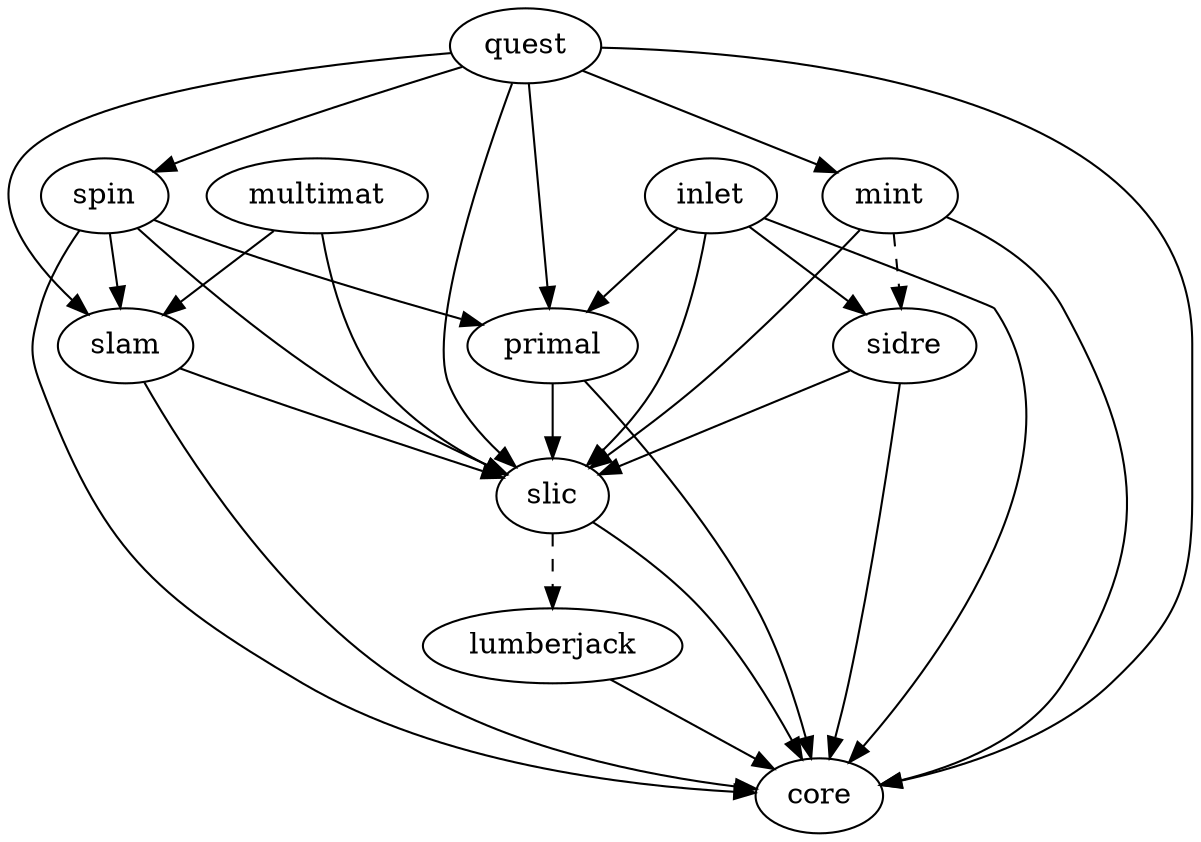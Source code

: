 digraph dependencies {
  quest -> {slam primal mint spin};
  {quest slam primal mint spin} -> {slic core};
  mint -> sidre [style="dashed"];
  multimat -> {slic slam};
  spin -> {slam primal};
  sidre -> {slic core};
  slic -> core;
  slic -> lumberjack [style="dashed"];
  lumberjack -> core;
  inlet -> {sidre slic primal core};
}
